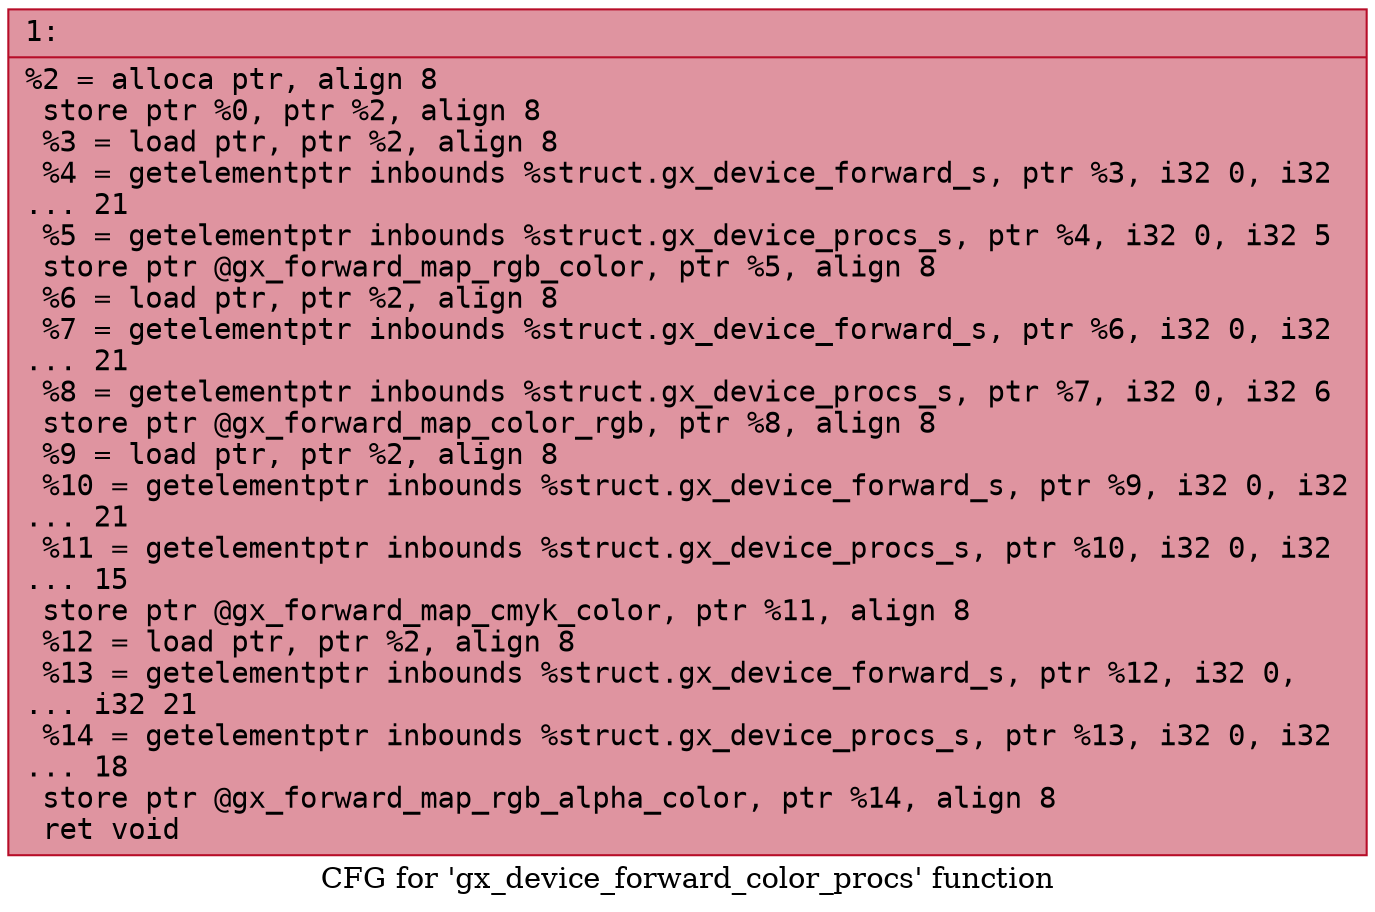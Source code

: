 digraph "CFG for 'gx_device_forward_color_procs' function" {
	label="CFG for 'gx_device_forward_color_procs' function";

	Node0x600003d9db80 [shape=record,color="#b70d28ff", style=filled, fillcolor="#b70d2870" fontname="Courier",label="{1:\l|  %2 = alloca ptr, align 8\l  store ptr %0, ptr %2, align 8\l  %3 = load ptr, ptr %2, align 8\l  %4 = getelementptr inbounds %struct.gx_device_forward_s, ptr %3, i32 0, i32\l... 21\l  %5 = getelementptr inbounds %struct.gx_device_procs_s, ptr %4, i32 0, i32 5\l  store ptr @gx_forward_map_rgb_color, ptr %5, align 8\l  %6 = load ptr, ptr %2, align 8\l  %7 = getelementptr inbounds %struct.gx_device_forward_s, ptr %6, i32 0, i32\l... 21\l  %8 = getelementptr inbounds %struct.gx_device_procs_s, ptr %7, i32 0, i32 6\l  store ptr @gx_forward_map_color_rgb, ptr %8, align 8\l  %9 = load ptr, ptr %2, align 8\l  %10 = getelementptr inbounds %struct.gx_device_forward_s, ptr %9, i32 0, i32\l... 21\l  %11 = getelementptr inbounds %struct.gx_device_procs_s, ptr %10, i32 0, i32\l... 15\l  store ptr @gx_forward_map_cmyk_color, ptr %11, align 8\l  %12 = load ptr, ptr %2, align 8\l  %13 = getelementptr inbounds %struct.gx_device_forward_s, ptr %12, i32 0,\l... i32 21\l  %14 = getelementptr inbounds %struct.gx_device_procs_s, ptr %13, i32 0, i32\l... 18\l  store ptr @gx_forward_map_rgb_alpha_color, ptr %14, align 8\l  ret void\l}"];
}
